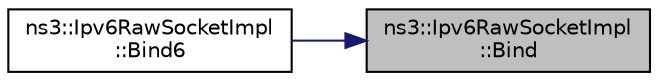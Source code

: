 digraph "ns3::Ipv6RawSocketImpl::Bind"
{
 // LATEX_PDF_SIZE
  edge [fontname="Helvetica",fontsize="10",labelfontname="Helvetica",labelfontsize="10"];
  node [fontname="Helvetica",fontsize="10",shape=record];
  rankdir="RL";
  Node1 [label="ns3::Ipv6RawSocketImpl\l::Bind",height=0.2,width=0.4,color="black", fillcolor="grey75", style="filled", fontcolor="black",tooltip="Allocate a local IPv4 endpoint for this socket."];
  Node1 -> Node2 [dir="back",color="midnightblue",fontsize="10",style="solid",fontname="Helvetica"];
  Node2 [label="ns3::Ipv6RawSocketImpl\l::Bind6",height=0.2,width=0.4,color="black", fillcolor="white", style="filled",URL="$classns3_1_1_ipv6_raw_socket_impl.html#abcf2203adb441fb47bdff155bec17d19",tooltip="Allocate a local IPv6 endpoint for this socket."];
}
